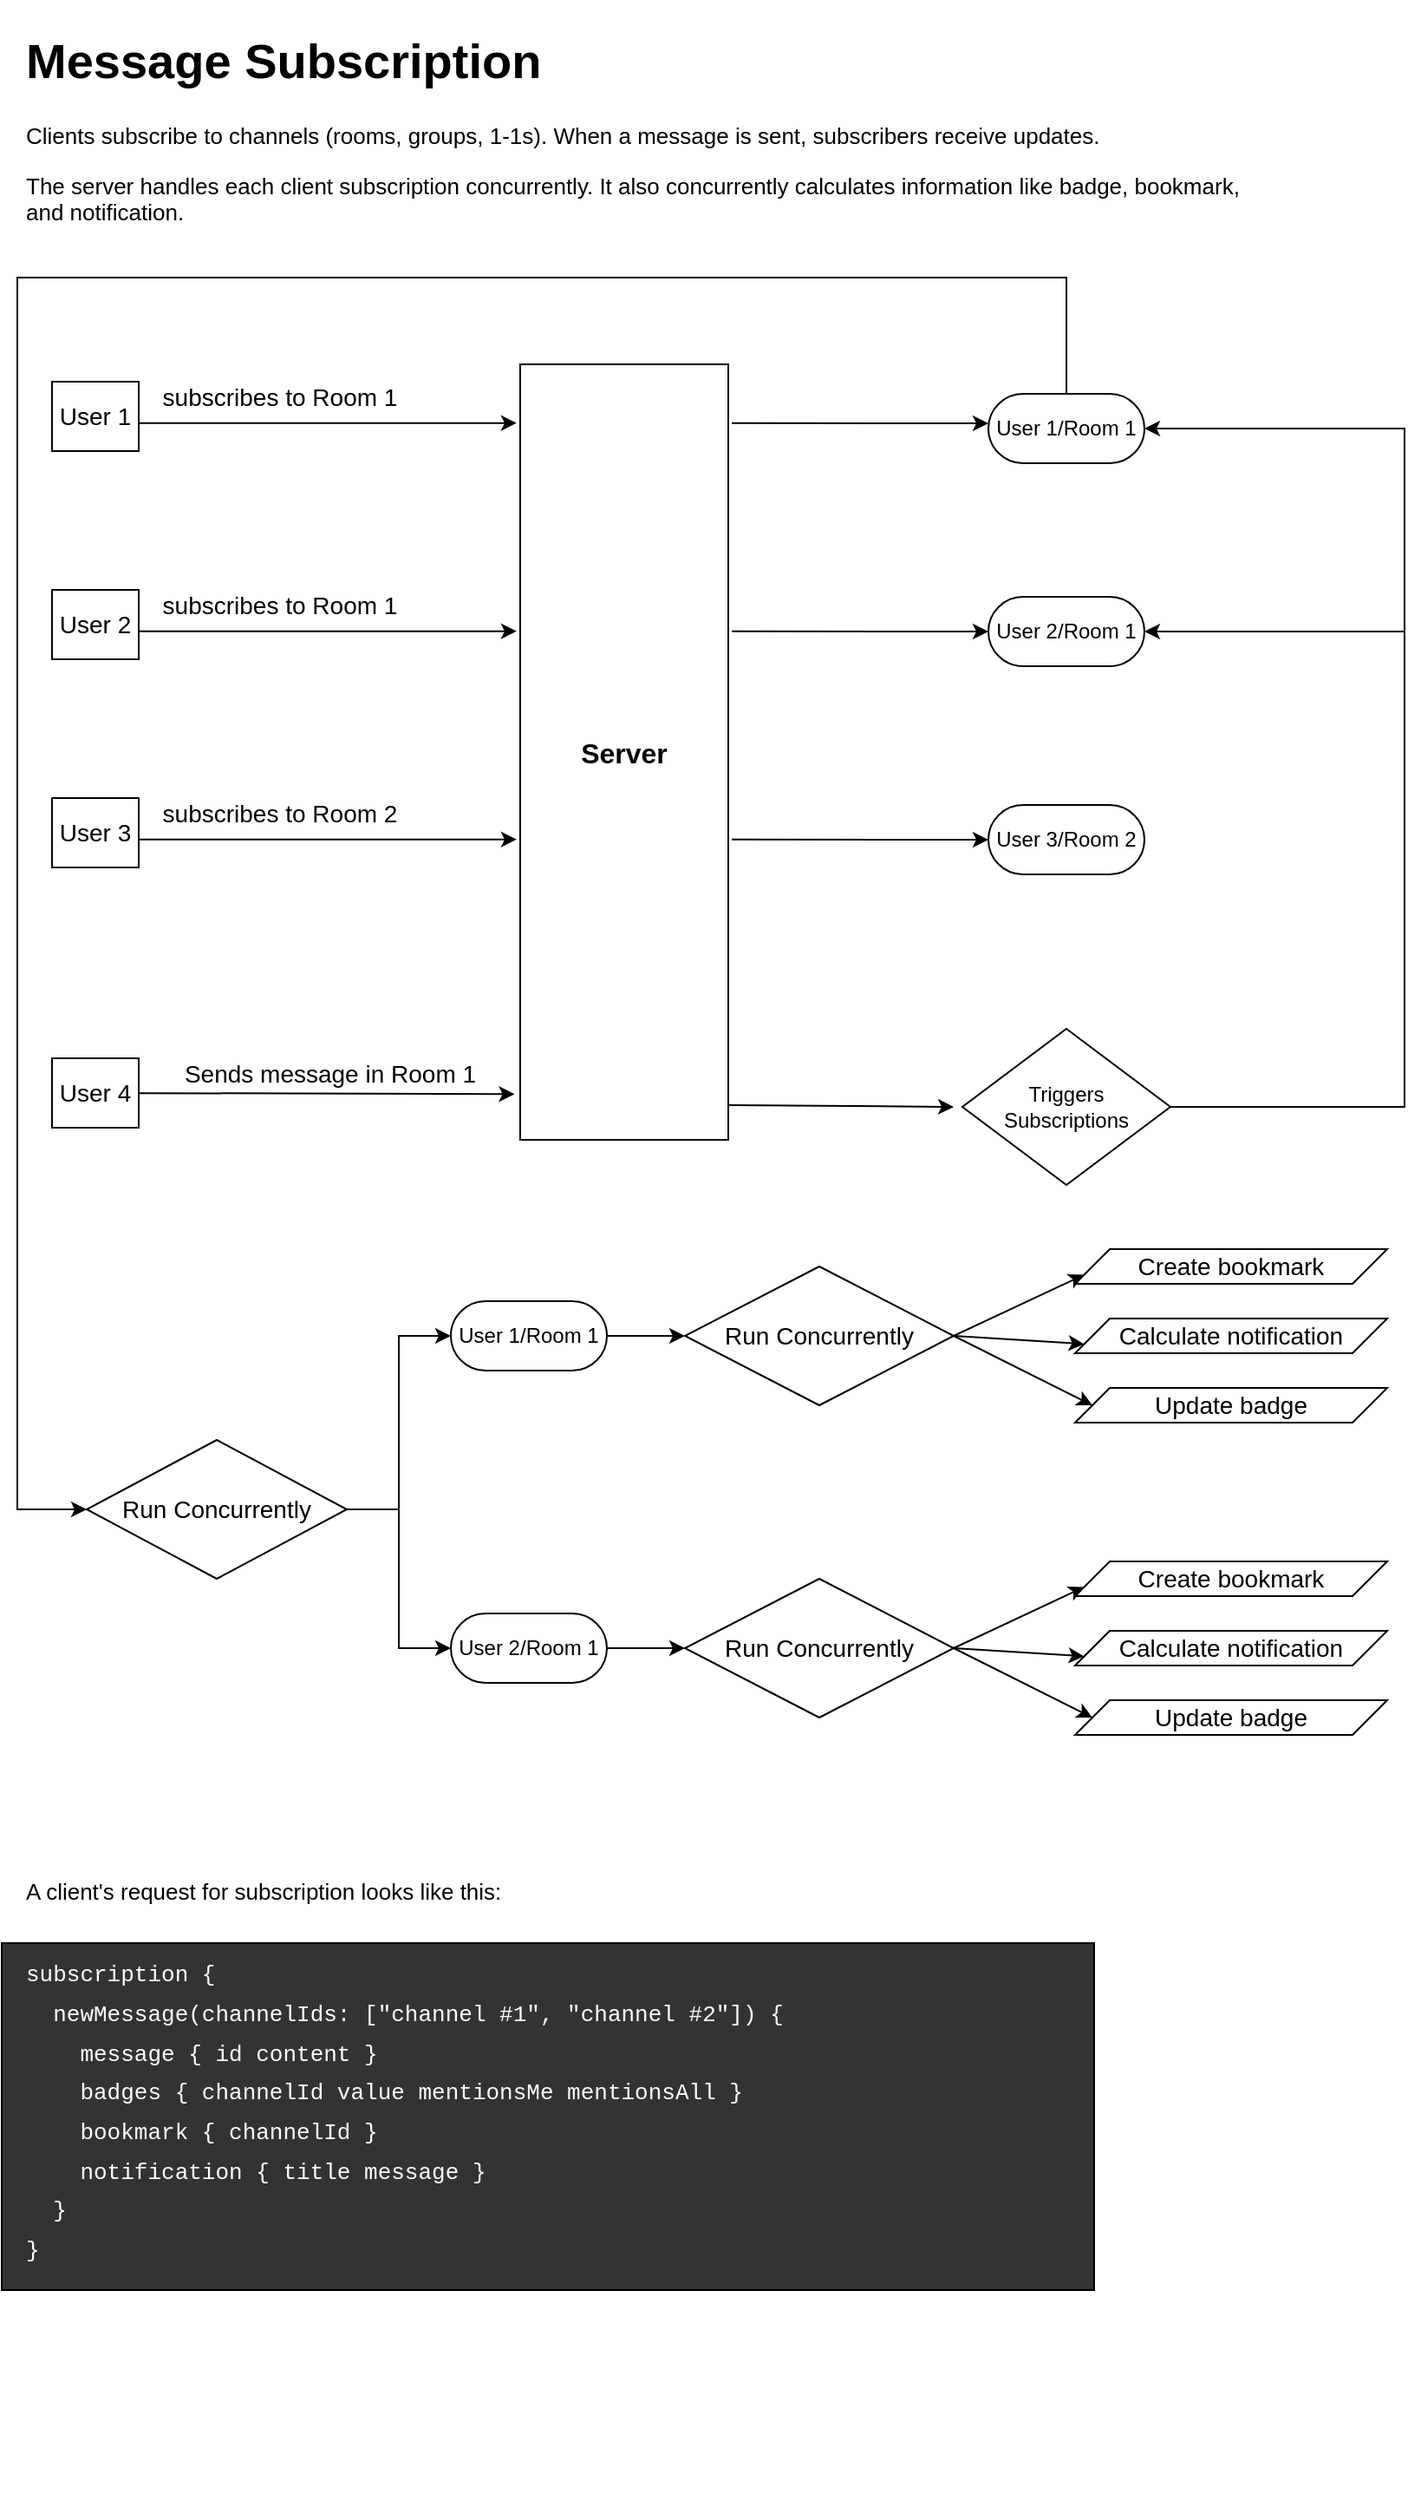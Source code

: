 <mxfile version="14.6.6" type="github">
  <diagram id="kgpKYQtTHZ0yAKxKKP6v" name="Page-1">
    <mxGraphModel dx="946" dy="589" grid="1" gridSize="10" guides="1" tooltips="1" connect="1" arrows="1" fold="1" page="1" pageScale="1" pageWidth="850" pageHeight="1100" math="0" shadow="0">
      <root>
        <mxCell id="0" />
        <mxCell id="1" parent="0" />
        <mxCell id="FobV05HcqF6CDb4__IpL-115" value="" style="rounded=0;whiteSpace=wrap;html=1;fontSize=14;fillColor=#333333;" vertex="1" parent="1">
          <mxGeometry x="11" y="1120" width="630" height="200" as="geometry" />
        </mxCell>
        <mxCell id="FobV05HcqF6CDb4__IpL-54" style="edgeStyle=orthogonalEdgeStyle;rounded=0;orthogonalLoop=1;jettySize=auto;html=1;fontSize=14;entryX=0;entryY=0.5;entryDx=0;entryDy=0;" edge="1" parent="1" source="3nuBFxr9cyL0pnOWT2aG-6" target="FobV05HcqF6CDb4__IpL-77">
          <mxGeometry relative="1" as="geometry">
            <mxPoint x="100" y="870" as="targetPoint" />
            <Array as="points">
              <mxPoint x="625" y="160" />
              <mxPoint x="20" y="160" />
              <mxPoint x="20" y="870" />
            </Array>
          </mxGeometry>
        </mxCell>
        <mxCell id="3nuBFxr9cyL0pnOWT2aG-6" value="User 1/Room 1" style="rounded=1;whiteSpace=wrap;html=1;arcSize=50;" parent="1" vertex="1">
          <mxGeometry x="580" y="227" width="90" height="40" as="geometry" />
        </mxCell>
        <mxCell id="FobV05HcqF6CDb4__IpL-49" style="edgeStyle=orthogonalEdgeStyle;rounded=0;orthogonalLoop=1;jettySize=auto;html=1;fontSize=14;entryX=1;entryY=0.5;entryDx=0;entryDy=0;" edge="1" parent="1" source="FobV05HcqF6CDb4__IpL-20" target="FobV05HcqF6CDb4__IpL-33">
          <mxGeometry relative="1" as="geometry">
            <mxPoint x="808" y="357" as="targetPoint" />
            <Array as="points">
              <mxPoint x="820" y="638" />
              <mxPoint x="820" y="364" />
            </Array>
          </mxGeometry>
        </mxCell>
        <mxCell id="FobV05HcqF6CDb4__IpL-20" value="Triggers&lt;br&gt;Subscriptions" style="rhombus;whiteSpace=wrap;html=1;" vertex="1" parent="1">
          <mxGeometry x="565" y="593" width="120" height="90" as="geometry" />
        </mxCell>
        <mxCell id="FobV05HcqF6CDb4__IpL-23" value="&lt;b style=&quot;font-size: 16px;&quot;&gt;Server&lt;/b&gt;" style="rounded=0;whiteSpace=wrap;html=1;fontSize=16;" vertex="1" parent="1">
          <mxGeometry x="310" y="210" width="120" height="447" as="geometry" />
        </mxCell>
        <mxCell id="FobV05HcqF6CDb4__IpL-33" value="User 2/Room 1" style="rounded=1;whiteSpace=wrap;html=1;arcSize=50;" vertex="1" parent="1">
          <mxGeometry x="580" y="344" width="90" height="40" as="geometry" />
        </mxCell>
        <mxCell id="FobV05HcqF6CDb4__IpL-34" style="edgeStyle=orthogonalEdgeStyle;rounded=0;orthogonalLoop=1;jettySize=auto;html=1;entryX=-0.017;entryY=0.101;entryDx=0;entryDy=0;entryPerimeter=0;fontSize=16;" edge="1" parent="1">
          <mxGeometry relative="1" as="geometry">
            <mxPoint x="307.96" y="363.865" as="targetPoint" />
            <Array as="points">
              <mxPoint x="248" y="364" />
            </Array>
            <mxPoint x="80" y="363.9" as="sourcePoint" />
          </mxGeometry>
        </mxCell>
        <mxCell id="FobV05HcqF6CDb4__IpL-35" value="subscribes to Room 1" style="edgeLabel;html=1;align=center;verticalAlign=middle;resizable=0;points=[];fontSize=14;" vertex="1" connectable="0" parent="FobV05HcqF6CDb4__IpL-34">
          <mxGeometry x="-0.205" y="-1" relative="1" as="geometry">
            <mxPoint y="-16" as="offset" />
          </mxGeometry>
        </mxCell>
        <mxCell id="FobV05HcqF6CDb4__IpL-37" value="" style="endArrow=classic;html=1;fontSize=14;entryX=0;entryY=0.5;entryDx=0;entryDy=0;exitX=1.017;exitY=0.101;exitDx=0;exitDy=0;exitPerimeter=0;" edge="1" parent="1" target="FobV05HcqF6CDb4__IpL-33">
          <mxGeometry width="50" height="50" relative="1" as="geometry">
            <mxPoint x="432.04" y="363.865" as="sourcePoint" />
            <mxPoint x="480" y="414" as="targetPoint" />
          </mxGeometry>
        </mxCell>
        <mxCell id="FobV05HcqF6CDb4__IpL-38" value="User 3/Room 2" style="rounded=1;whiteSpace=wrap;html=1;arcSize=50;" vertex="1" parent="1">
          <mxGeometry x="580" y="464" width="90" height="40" as="geometry" />
        </mxCell>
        <mxCell id="FobV05HcqF6CDb4__IpL-39" style="edgeStyle=orthogonalEdgeStyle;rounded=0;orthogonalLoop=1;jettySize=auto;html=1;entryX=-0.017;entryY=0.101;entryDx=0;entryDy=0;entryPerimeter=0;fontSize=16;" edge="1" parent="1">
          <mxGeometry relative="1" as="geometry">
            <mxPoint x="307.96" y="483.865" as="targetPoint" />
            <Array as="points">
              <mxPoint x="248" y="484" />
            </Array>
            <mxPoint x="80" y="483.9" as="sourcePoint" />
          </mxGeometry>
        </mxCell>
        <mxCell id="FobV05HcqF6CDb4__IpL-40" value="subscribes to Room 2" style="edgeLabel;html=1;align=center;verticalAlign=middle;resizable=0;points=[];fontSize=14;" vertex="1" connectable="0" parent="FobV05HcqF6CDb4__IpL-39">
          <mxGeometry x="-0.205" y="-1" relative="1" as="geometry">
            <mxPoint y="-16" as="offset" />
          </mxGeometry>
        </mxCell>
        <mxCell id="FobV05HcqF6CDb4__IpL-42" value="" style="endArrow=classic;html=1;fontSize=14;entryX=0;entryY=0.5;entryDx=0;entryDy=0;exitX=1.017;exitY=0.101;exitDx=0;exitDy=0;exitPerimeter=0;" edge="1" parent="1" target="FobV05HcqF6CDb4__IpL-38">
          <mxGeometry width="50" height="50" relative="1" as="geometry">
            <mxPoint x="432.04" y="483.865" as="sourcePoint" />
            <mxPoint x="480" y="534" as="targetPoint" />
          </mxGeometry>
        </mxCell>
        <mxCell id="FobV05HcqF6CDb4__IpL-43" style="edgeStyle=orthogonalEdgeStyle;rounded=0;orthogonalLoop=1;jettySize=auto;html=1;entryX=-0.017;entryY=0.101;entryDx=0;entryDy=0;entryPerimeter=0;fontSize=16;" edge="1" parent="1">
          <mxGeometry relative="1" as="geometry">
            <mxPoint x="307.96" y="243.865" as="targetPoint" />
            <Array as="points">
              <mxPoint x="248" y="244" />
            </Array>
            <mxPoint x="80" y="243.9" as="sourcePoint" />
          </mxGeometry>
        </mxCell>
        <mxCell id="FobV05HcqF6CDb4__IpL-44" value="subscribes to Room 1" style="edgeLabel;html=1;align=center;verticalAlign=middle;resizable=0;points=[];fontSize=14;" vertex="1" connectable="0" parent="FobV05HcqF6CDb4__IpL-43">
          <mxGeometry x="-0.205" y="-1" relative="1" as="geometry">
            <mxPoint y="-16" as="offset" />
          </mxGeometry>
        </mxCell>
        <mxCell id="FobV05HcqF6CDb4__IpL-45" value="" style="endArrow=classic;html=1;fontSize=14;entryX=0;entryY=0.5;entryDx=0;entryDy=0;exitX=1.017;exitY=0.101;exitDx=0;exitDy=0;exitPerimeter=0;" edge="1" parent="1">
          <mxGeometry width="50" height="50" relative="1" as="geometry">
            <mxPoint x="432.04" y="243.865" as="sourcePoint" />
            <mxPoint x="580" y="244" as="targetPoint" />
          </mxGeometry>
        </mxCell>
        <mxCell id="FobV05HcqF6CDb4__IpL-47" value="" style="endArrow=classic;html=1;fontSize=14;entryX=-0.027;entryY=0.941;entryDx=0;entryDy=0;entryPerimeter=0;" edge="1" parent="1" source="FobV05HcqF6CDb4__IpL-61" target="FobV05HcqF6CDb4__IpL-23">
          <mxGeometry width="50" height="50" relative="1" as="geometry">
            <mxPoint x="160" y="632" as="sourcePoint" />
            <mxPoint x="290" y="620" as="targetPoint" />
          </mxGeometry>
        </mxCell>
        <mxCell id="FobV05HcqF6CDb4__IpL-62" value="Sends message in Room 1" style="edgeLabel;html=1;align=center;verticalAlign=middle;resizable=0;points=[];fontSize=14;" vertex="1" connectable="0" parent="FobV05HcqF6CDb4__IpL-47">
          <mxGeometry x="-0.661" relative="1" as="geometry">
            <mxPoint x="73" y="-11" as="offset" />
          </mxGeometry>
        </mxCell>
        <mxCell id="FobV05HcqF6CDb4__IpL-48" value="" style="endArrow=classic;html=1;fontSize=14;" edge="1" parent="1">
          <mxGeometry width="50" height="50" relative="1" as="geometry">
            <mxPoint x="430" y="637" as="sourcePoint" />
            <mxPoint x="560" y="638" as="targetPoint" />
          </mxGeometry>
        </mxCell>
        <mxCell id="FobV05HcqF6CDb4__IpL-50" style="edgeStyle=orthogonalEdgeStyle;rounded=0;orthogonalLoop=1;jettySize=auto;html=1;fontSize=14;" edge="1" parent="1">
          <mxGeometry relative="1" as="geometry">
            <mxPoint x="670" y="247" as="targetPoint" />
            <mxPoint x="685" y="638" as="sourcePoint" />
            <Array as="points">
              <mxPoint x="820" y="638" />
              <mxPoint x="820" y="247" />
              <mxPoint x="670" y="247" />
            </Array>
          </mxGeometry>
        </mxCell>
        <mxCell id="FobV05HcqF6CDb4__IpL-101" style="edgeStyle=orthogonalEdgeStyle;rounded=0;orthogonalLoop=1;jettySize=auto;html=1;entryX=0;entryY=0.5;entryDx=0;entryDy=0;fontSize=14;" edge="1" parent="1" source="FobV05HcqF6CDb4__IpL-52" target="FobV05HcqF6CDb4__IpL-97">
          <mxGeometry relative="1" as="geometry" />
        </mxCell>
        <mxCell id="FobV05HcqF6CDb4__IpL-52" value="User 1/Room 1" style="rounded=1;whiteSpace=wrap;html=1;arcSize=50;" vertex="1" parent="1">
          <mxGeometry x="270" y="750" width="90" height="40" as="geometry" />
        </mxCell>
        <mxCell id="FobV05HcqF6CDb4__IpL-53" value="User 2/Room 1" style="rounded=1;whiteSpace=wrap;html=1;arcSize=50;" vertex="1" parent="1">
          <mxGeometry x="270" y="930" width="90" height="40" as="geometry" />
        </mxCell>
        <mxCell id="FobV05HcqF6CDb4__IpL-58" value="User 1" style="rounded=0;whiteSpace=wrap;html=1;fontSize=14;" vertex="1" parent="1">
          <mxGeometry x="40" y="220" width="50" height="40" as="geometry" />
        </mxCell>
        <mxCell id="FobV05HcqF6CDb4__IpL-59" value="User 2" style="rounded=0;whiteSpace=wrap;html=1;fontSize=14;" vertex="1" parent="1">
          <mxGeometry x="40" y="340" width="50" height="40" as="geometry" />
        </mxCell>
        <mxCell id="FobV05HcqF6CDb4__IpL-60" value="User 3" style="rounded=0;whiteSpace=wrap;html=1;fontSize=14;" vertex="1" parent="1">
          <mxGeometry x="40" y="460" width="50" height="40" as="geometry" />
        </mxCell>
        <mxCell id="FobV05HcqF6CDb4__IpL-61" value="User 4" style="rounded=0;whiteSpace=wrap;html=1;fontSize=14;" vertex="1" parent="1">
          <mxGeometry x="40" y="610" width="50" height="40" as="geometry" />
        </mxCell>
        <mxCell id="FobV05HcqF6CDb4__IpL-79" style="edgeStyle=orthogonalEdgeStyle;rounded=0;orthogonalLoop=1;jettySize=auto;html=1;entryX=0;entryY=0.5;entryDx=0;entryDy=0;fontSize=14;" edge="1" parent="1" source="FobV05HcqF6CDb4__IpL-77" target="FobV05HcqF6CDb4__IpL-53">
          <mxGeometry relative="1" as="geometry" />
        </mxCell>
        <mxCell id="FobV05HcqF6CDb4__IpL-80" style="edgeStyle=orthogonalEdgeStyle;rounded=0;orthogonalLoop=1;jettySize=auto;html=1;entryX=0;entryY=0.5;entryDx=0;entryDy=0;fontSize=14;" edge="1" parent="1" source="FobV05HcqF6CDb4__IpL-77" target="FobV05HcqF6CDb4__IpL-52">
          <mxGeometry relative="1" as="geometry" />
        </mxCell>
        <mxCell id="FobV05HcqF6CDb4__IpL-77" value="Run Concurrently" style="rhombus;whiteSpace=wrap;html=1;fontSize=14;" vertex="1" parent="1">
          <mxGeometry x="60" y="830" width="150" height="80" as="geometry" />
        </mxCell>
        <mxCell id="FobV05HcqF6CDb4__IpL-81" value="Create bookmark" style="shape=parallelogram;perimeter=parallelogramPerimeter;whiteSpace=wrap;html=1;fixedSize=1;fontSize=14;" vertex="1" parent="1">
          <mxGeometry x="630" y="720" width="180" height="20" as="geometry" />
        </mxCell>
        <mxCell id="FobV05HcqF6CDb4__IpL-82" value="Calculate notification" style="shape=parallelogram;perimeter=parallelogramPerimeter;whiteSpace=wrap;html=1;fixedSize=1;fontSize=14;" vertex="1" parent="1">
          <mxGeometry x="630" y="760" width="180" height="20" as="geometry" />
        </mxCell>
        <mxCell id="FobV05HcqF6CDb4__IpL-83" value="Update badge" style="shape=parallelogram;perimeter=parallelogramPerimeter;whiteSpace=wrap;html=1;fixedSize=1;fontSize=14;" vertex="1" parent="1">
          <mxGeometry x="630" y="800" width="180" height="20" as="geometry" />
        </mxCell>
        <mxCell id="FobV05HcqF6CDb4__IpL-97" value="Run Concurrently" style="rhombus;whiteSpace=wrap;html=1;fontSize=14;" vertex="1" parent="1">
          <mxGeometry x="405" y="730" width="155" height="80" as="geometry" />
        </mxCell>
        <mxCell id="FobV05HcqF6CDb4__IpL-98" value="" style="endArrow=classic;html=1;fontSize=14;entryX=0;entryY=0.75;entryDx=0;entryDy=0;exitX=1;exitY=0.5;exitDx=0;exitDy=0;" edge="1" parent="1" source="FobV05HcqF6CDb4__IpL-97" target="FobV05HcqF6CDb4__IpL-81">
          <mxGeometry width="50" height="50" relative="1" as="geometry">
            <mxPoint x="420" y="870" as="sourcePoint" />
            <mxPoint x="470" y="820" as="targetPoint" />
          </mxGeometry>
        </mxCell>
        <mxCell id="FobV05HcqF6CDb4__IpL-99" value="" style="endArrow=classic;html=1;fontSize=14;entryX=0;entryY=0.75;entryDx=0;entryDy=0;exitX=1;exitY=0.5;exitDx=0;exitDy=0;" edge="1" parent="1" source="FobV05HcqF6CDb4__IpL-97" target="FobV05HcqF6CDb4__IpL-82">
          <mxGeometry width="50" height="50" relative="1" as="geometry">
            <mxPoint x="550" y="830" as="sourcePoint" />
            <mxPoint x="600" y="780" as="targetPoint" />
          </mxGeometry>
        </mxCell>
        <mxCell id="FobV05HcqF6CDb4__IpL-100" value="" style="endArrow=classic;html=1;fontSize=14;entryX=0;entryY=0.5;entryDx=0;entryDy=0;exitX=1;exitY=0.5;exitDx=0;exitDy=0;" edge="1" parent="1" source="FobV05HcqF6CDb4__IpL-97" target="FobV05HcqF6CDb4__IpL-83">
          <mxGeometry width="50" height="50" relative="1" as="geometry">
            <mxPoint x="420" y="870" as="sourcePoint" />
            <mxPoint x="470" y="820" as="targetPoint" />
          </mxGeometry>
        </mxCell>
        <mxCell id="FobV05HcqF6CDb4__IpL-102" style="edgeStyle=orthogonalEdgeStyle;rounded=0;orthogonalLoop=1;jettySize=auto;html=1;entryX=0;entryY=0.5;entryDx=0;entryDy=0;fontSize=14;exitX=1;exitY=0.5;exitDx=0;exitDy=0;" edge="1" parent="1" target="FobV05HcqF6CDb4__IpL-106" source="FobV05HcqF6CDb4__IpL-53">
          <mxGeometry relative="1" as="geometry">
            <mxPoint x="380" y="950" as="sourcePoint" />
          </mxGeometry>
        </mxCell>
        <mxCell id="FobV05HcqF6CDb4__IpL-103" value="Create bookmark" style="shape=parallelogram;perimeter=parallelogramPerimeter;whiteSpace=wrap;html=1;fixedSize=1;fontSize=14;" vertex="1" parent="1">
          <mxGeometry x="630" y="900" width="180" height="20" as="geometry" />
        </mxCell>
        <mxCell id="FobV05HcqF6CDb4__IpL-104" value="Calculate notification" style="shape=parallelogram;perimeter=parallelogramPerimeter;whiteSpace=wrap;html=1;fixedSize=1;fontSize=14;" vertex="1" parent="1">
          <mxGeometry x="630" y="940" width="180" height="20" as="geometry" />
        </mxCell>
        <mxCell id="FobV05HcqF6CDb4__IpL-105" value="Update badge" style="shape=parallelogram;perimeter=parallelogramPerimeter;whiteSpace=wrap;html=1;fixedSize=1;fontSize=14;" vertex="1" parent="1">
          <mxGeometry x="630" y="980" width="180" height="20" as="geometry" />
        </mxCell>
        <mxCell id="FobV05HcqF6CDb4__IpL-106" value="Run Concurrently" style="rhombus;whiteSpace=wrap;html=1;fontSize=14;" vertex="1" parent="1">
          <mxGeometry x="405" y="910" width="155" height="80" as="geometry" />
        </mxCell>
        <mxCell id="FobV05HcqF6CDb4__IpL-107" value="" style="endArrow=classic;html=1;fontSize=14;entryX=0;entryY=0.75;entryDx=0;entryDy=0;exitX=1;exitY=0.5;exitDx=0;exitDy=0;" edge="1" parent="1" source="FobV05HcqF6CDb4__IpL-106" target="FobV05HcqF6CDb4__IpL-103">
          <mxGeometry width="50" height="50" relative="1" as="geometry">
            <mxPoint x="420" y="1050" as="sourcePoint" />
            <mxPoint x="470" y="1000" as="targetPoint" />
          </mxGeometry>
        </mxCell>
        <mxCell id="FobV05HcqF6CDb4__IpL-108" value="" style="endArrow=classic;html=1;fontSize=14;entryX=0;entryY=0.75;entryDx=0;entryDy=0;exitX=1;exitY=0.5;exitDx=0;exitDy=0;" edge="1" parent="1" source="FobV05HcqF6CDb4__IpL-106" target="FobV05HcqF6CDb4__IpL-104">
          <mxGeometry width="50" height="50" relative="1" as="geometry">
            <mxPoint x="550" y="1010" as="sourcePoint" />
            <mxPoint x="600" y="960" as="targetPoint" />
          </mxGeometry>
        </mxCell>
        <mxCell id="FobV05HcqF6CDb4__IpL-109" value="" style="endArrow=classic;html=1;fontSize=14;entryX=0;entryY=0.5;entryDx=0;entryDy=0;exitX=1;exitY=0.5;exitDx=0;exitDy=0;" edge="1" parent="1" source="FobV05HcqF6CDb4__IpL-106" target="FobV05HcqF6CDb4__IpL-105">
          <mxGeometry width="50" height="50" relative="1" as="geometry">
            <mxPoint x="420" y="1050" as="sourcePoint" />
            <mxPoint x="470" y="1000" as="targetPoint" />
          </mxGeometry>
        </mxCell>
        <mxCell id="FobV05HcqF6CDb4__IpL-110" value="&lt;p style=&quot;line-height: 90%&quot;&gt;&lt;/p&gt;&lt;h1&gt;Message Subscription&amp;nbsp;&lt;/h1&gt;&lt;p style=&quot;font-size: 13px&quot;&gt;&lt;font style=&quot;font-size: 13px&quot;&gt;Clients subscribe to channels (rooms, groups, 1-1s).&amp;nbsp;&lt;span&gt;When a message is sent, subscribers&lt;/span&gt;&lt;span&gt;&amp;nbsp;receive updates.&lt;/span&gt;&lt;/font&gt;&lt;/p&gt;&lt;p style=&quot;font-size: 13px&quot;&gt;&lt;font style=&quot;font-size: 13px&quot;&gt;The server handles each client subscription concurrently. It also concurrently calculates information like badge, bookmark, and notification.&lt;/font&gt;&lt;/p&gt;&lt;p&gt;&lt;/p&gt;" style="text;html=1;strokeColor=none;fillColor=none;spacing=5;spacingTop=-20;whiteSpace=wrap;overflow=hidden;rounded=0;fontSize=14;" vertex="1" parent="1">
          <mxGeometry x="20" y="10" width="730" height="130" as="geometry" />
        </mxCell>
        <mxCell id="FobV05HcqF6CDb4__IpL-112" value="&lt;p style=&quot;line-height: 0%&quot;&gt;&lt;/p&gt;&lt;h1 style=&quot;line-height: 100% ; font-size: 13px&quot;&gt;&lt;font style=&quot;font-size: 13px ; font-weight: normal&quot;&gt;A client&#39;s request for subscription looks like this:&lt;/font&gt;&lt;/h1&gt;&lt;div&gt;&lt;font style=&quot;font-size: 13px ; font-weight: normal&quot;&gt;&lt;br&gt;&lt;/font&gt;&lt;/div&gt;&lt;h1 style=&quot;line-height: 100% ; font-size: 13px&quot;&gt;&lt;font style=&quot;font-size: 13px ; font-weight: normal&quot; face=&quot;Courier New&quot; color=&quot;#ffffff&quot;&gt;subscription {&lt;/font&gt;&lt;/h1&gt;&lt;h1 style=&quot;line-height: 100% ; font-size: 13px&quot;&gt;&lt;font style=&quot;font-size: 13px ; font-weight: normal&quot; face=&quot;Courier New&quot; color=&quot;#ffffff&quot;&gt;&amp;nbsp; newMessage(channelIds: [&quot;channel #1&quot;, &quot;channel #2&quot;]) {&lt;/font&gt;&lt;/h1&gt;&lt;h1 style=&quot;line-height: 100% ; font-size: 13px&quot;&gt;&lt;font style=&quot;font-size: 13px ; font-weight: normal&quot; face=&quot;Courier New&quot; color=&quot;#ffffff&quot;&gt;&amp;nbsp; &amp;nbsp; message { id content }&lt;/font&gt;&lt;/h1&gt;&lt;h1 style=&quot;line-height: 100% ; font-size: 13px&quot;&gt;&lt;font style=&quot;font-size: 13px ; font-weight: normal&quot; face=&quot;Courier New&quot; color=&quot;#ffffff&quot;&gt;&amp;nbsp; &amp;nbsp; badges { channelId value mentionsMe mentionsAll }&lt;/font&gt;&lt;/h1&gt;&lt;h1 style=&quot;line-height: 100% ; font-size: 13px&quot;&gt;&lt;font style=&quot;font-size: 13px ; font-weight: normal&quot; face=&quot;Courier New&quot; color=&quot;#ffffff&quot;&gt;&amp;nbsp; &amp;nbsp; bookmark { channelId }&lt;/font&gt;&lt;/h1&gt;&lt;h1 style=&quot;line-height: 100% ; font-size: 13px&quot;&gt;&lt;font style=&quot;font-size: 13px ; font-weight: normal&quot; face=&quot;Courier New&quot; color=&quot;#ffffff&quot;&gt;&amp;nbsp; &amp;nbsp; notification { title message }&lt;/font&gt;&lt;/h1&gt;&lt;h1 style=&quot;line-height: 100% ; font-size: 13px&quot;&gt;&lt;font style=&quot;font-size: 13px ; font-weight: normal&quot; face=&quot;Courier New&quot; color=&quot;#ffffff&quot;&gt;&amp;nbsp; }&lt;/font&gt;&lt;/h1&gt;&lt;h1 style=&quot;line-height: 100% ; font-size: 13px&quot;&gt;&lt;font style=&quot;font-size: 13px ; font-weight: normal&quot; face=&quot;Courier New&quot; color=&quot;#ffffff&quot;&gt;}&lt;/font&gt;&lt;/h1&gt;&lt;div style=&quot;font-size: 13px&quot;&gt;&lt;br&gt;&lt;/div&gt;&lt;p&gt;&lt;/p&gt;" style="text;html=1;strokeColor=none;fillColor=none;spacing=5;spacingTop=-20;whiteSpace=wrap;overflow=hidden;rounded=0;fontSize=14;" vertex="1" parent="1">
          <mxGeometry x="20" y="1080" width="740" height="360" as="geometry" />
        </mxCell>
      </root>
    </mxGraphModel>
  </diagram>
</mxfile>
